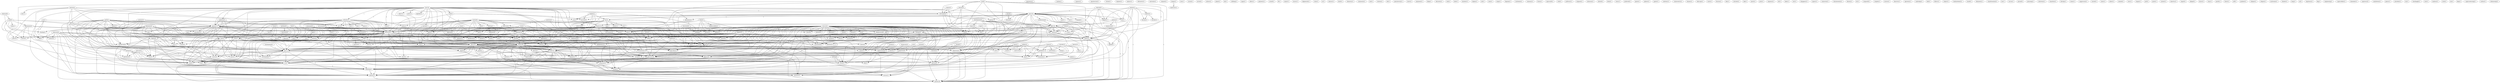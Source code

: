 digraph G {
  chemical [ label="chemical(3)" ];
  used [ label="used(2)" ];
  bonding [ label="bonding(1)" ];
  population [ label="population(1)" ];
  random [ label="random(1)" ];
  atom [ label="atom(3)" ];
  matter [ label="matter(14)" ];
  compressibility [ label="compressibility(1)" ];
  explains [ label="explains(1)" ];
  building [ label="building(1)" ];
  process [ label="process(1)" ];
  inter [ label="inter(1)" ];
  expansion [ label="expansion(2)" ];
  superior [ label="superior(1)" ];
  galaxy [ label="galaxy(2)" ];
  sun [ label="sun(1)" ];
  vicinity [ label="vicinity(1)" ];
  reproduction [ label="reproduction(1)" ];
  volume [ label="volume(1)" ];
  star [ label="star(18)" ];
  orthodox [ label="orthodox(7)" ];
  hole [ label="hole(4)" ];
  radiation [ label="radiation(2)" ];
  portion [ label="portion(2)" ];
  mass [ label="mass(10)" ];
  developed [ label="developed(1)" ];
  limit [ label="limit(4)" ];
  object [ label="object(1)" ];
  grows [ label="grows(1)" ];
  absorption [ label="absorption(1)" ];
  gamma [ label="gamma(11)" ];
  prove [ label="prove(2)" ];
  light [ label="light(14)" ];
  degree [ label="degree(3)" ];
  temperature [ label="temperature(6)" ];
  form [ label="form(3)" ];
  giant [ label="giant(2)" ];
  universe [ label="universe(37)" ];
  speed [ label="speed(13)" ];
  close [ label="close(1)" ];
  material [ label="material(14)" ];
  dwarf [ label="dwarf(6)" ];
  heat [ label="heat(1)" ];
  center [ label="center(3)" ];
  decay [ label="decay(1)" ];
  background [ label="background(2)" ];
  space [ label="space(18)" ];
  explodes [ label="explodes(1)" ];
  time [ label="time(14)" ];
  ray [ label="ray(11)" ];
  theory [ label="theory(39)" ];
  reaches [ label="reaches(1)" ];
  accretion [ label="accretion(1)" ];
  etc [ label="etc(9)" ];
  exploding [ label="exploding(1)" ];
  quasars [ label="quasars(1)" ];
  engineer [ label="engineer(1)" ];
  analysis [ label="analysis(1)" ];
  alternative [ label="alternative(1)" ];
  neutralize [ label="neutralize(1)" ];
  compute [ label="compute(1)" ];
  datum [ label="datum(2)" ];
  ward [ label="ward(2)" ];
  calls [ label="calls(3)" ];
  oregon [ label="oregon(1)" ];
  hardcover [ label="hardcover(1)" ];
  cern [ label="cern(1)" ];
  consider [ label="consider(2)" ];
  fire [ label="fire(1)" ];
  problem [ label="problem(2)" ];
  insulation [ label="insulation(1)" ];
  location [ label="location(4)" ];
  kind [ label="kind(1)" ];
  crystal [ label="crystal(1)" ];
  moved [ label="moved(1)" ];
  achieve [ label="achieve(1)" ];
  planet [ label="planet(1)" ];
  lab [ label="lab(1)" ];
  colliding [ label="colliding(1)" ];
  sagan [ label="sagan(1)" ];
  frequency [ label="frequency(4)" ];
  axis [ label="axis(1)" ];
  rate [ label="rate(3)" ];
  particle [ label="particle(3)" ];
  work [ label="work(1)" ];
  part [ label="part(1)" ];
  book [ label="book(8)" ];
  describes [ label="describes(1)" ];
  editor [ label="editor(1)" ];
  geometry [ label="geometry(1)" ];
  cornell [ label="cornell(1)" ];
  test [ label="test(1)" ];
  astronomy [ label="astronomy(6)" ];
  ph [ label="ph(1)" ];
  knew [ label="knew(1)" ];
  astronomer [ label="astronomer(1)" ];
  nature [ label="nature(3)" ];
  point [ label="point(1)" ];
  set [ label="set(1)" ];
  point [ label="point(1)" ];
  physicist [ label="physicist(16)" ];
  physics [ label="physics(2)" ];
  concluded [ label="concluded(1)" ];
  sum [ label="sum(1)" ];
  fit [ label="fit(1)" ];
  meyer [ label="meyer(1)" ];
  neutron [ label="neutron(2)" ];
  disc [ label="disc(1)" ];
  unit [ label="unit(6)" ];
  velocity [ label="velocity(3)" ];
  relation [ label="relation(3)" ];
  stephen [ label="stephen(1)" ];
  way [ label="way(4)" ];
  understand [ label="understand(1)" ];
  publicity [ label="publicity(2)" ];
  heard [ label="heard(2)" ];
  excess [ label="excess(1)" ];
  degenerate [ label="degenerate(1)" ];
  value [ label="value(1)" ];
  ec [ label="ec(2)" ];
  interact [ label="interact(1)" ];
  doubt [ label="doubt(1)" ];
  chemistry [ label="chemistry(1)" ];
  term [ label="term(1)" ];
  information [ label="information(2)" ];
  version [ label="version(1)" ];
  derive [ label="derive(1)" ];
  help [ label="help(1)" ];
  summarize [ label="summarize(1)" ];
  lack [ label="lack(1)" ];
  wish [ label="wish(1)" ];
  recommend [ label="recommend(1)" ];
  attention [ label="attention(2)" ];
  lorentz [ label="lorentz(2)" ];
  use [ label="use(1)" ];
  relative [ label="relative(1)" ];
  become [ label="become(1)" ];
  doppler [ label="doppler(1)" ];
  applied [ label="applied(1)" ];
  motion [ label="motion(16)" ];
  clue [ label="clue(2)" ];
  lightning [ label="lightning(1)" ];
  rotation [ label="rotation(1)" ];
  edu [ label="edu(1)" ];
  rejected [ label="rejected(2)" ];
  geocentricity [ label="geocentricity(1)" ];
  acceleration [ label="acceleration(3)" ];
  past [ label="past(1)" ];
  rear [ label="rear(1)" ];
  un [ label="un(1)" ];
  charged [ label="charged(1)" ];
  propulsion [ label="propulsion(3)" ];
  formula [ label="formula(1)" ];
  author [ label="author(1)" ];
  development [ label="development(2)" ];
  objects [ label="objects(3)" ];
  resistance [ label="resistance(1)" ];
  arrives [ label="arrives(1)" ];
  sub [ label="sub(1)" ];
  concept [ label="concept(2)" ];
  positron [ label="positron(2)" ];
  electron [ label="electron(4)" ];
  starts [ label="starts(2)" ];
  proponent [ label="proponent(1)" ];
  scalar [ label="scalar(2)" ];
  example [ label="example(2)" ];
  result [ label="result(2)" ];
  fudge [ label="fudge(1)" ];
  education [ label="education(1)" ];
  utah [ label="utah(1)" ];
  bode [ label="bode(1)" ];
  bachelor [ label="bachelor(1)" ];
  dogma [ label="dogma(1)" ];
  arc [ label="arc(2)" ];
  century [ label="century(1)" ];
  salt [ label="salt(1)" ];
  come [ label="come(1)" ];
  origin [ label="origin(1)" ];
  diagram [ label="diagram(1)" ];
  coincidence [ label="coincidence(1)" ];
  contains [ label="contains(3)" ];
  coordinate [ label="coordinate(1)" ];
  consult [ label="consult(1)" ];
  money [ label="money(2)" ];
  thing [ label="thing(1)" ];
  contribute [ label="contribute(1)" ];
  element [ label="element(2)" ];
  pop [ label="pop(1)" ];
  predict [ label="predict(1)" ];
  half [ label="half(7)" ];
  stop [ label="stop(1)" ];
  portland [ label="portland(2)" ];
  university [ label="university(3)" ];
  doesn [ label="doesn(1)" ];
  library [ label="library(3)" ];
  loan [ label="loan(2)" ];
  type [ label="type(2)" ];
  summary [ label="summary(1)" ];
  fusion [ label="fusion(1)" ];
  spacecraft [ label="spacecraft(1)" ];
  photon [ label="photon(2)" ];
  progression [ label="progression(1)" ];
  cited [ label="cited(1)" ];
  professor [ label="professor(1)" ];
  originate [ label="originate(1)" ];
  earth [ label="earth(5)" ];
  kill [ label="kill(1)" ];
  explain [ label="explain(2)" ];
  level [ label="level(1)" ];
  stabilizes [ label="stabilizes(1)" ];
  burst [ label="burst(1)" ];
  correspond [ label="correspond(2)" ];
  advance [ label="advance(1)" ];
  source [ label="source(3)" ];
  equilibrium [ label="equilibrium(1)" ];
  advance [ label="advance(1)" ];
  orbit [ label="orbit(2)" ];
  life [ label="life(1)" ];
  extension [ label="extension(1)" ];
  chapter [ label="chapter(3)" ];
  try [ label="try(1)" ];
  explanation [ label="explanation(3)" ];
  altered [ label="altered(1)" ];
  detail [ label="detail(1)" ];
  dimension [ label="dimension(2)" ];
  exists [ label="exists(1)" ];
  measure [ label="measure(1)" ];
  venus [ label="venus(1)" ];
  outsider [ label="outsider(1)" ];
  predicted [ label="predicted(1)" ];
  ignore [ label="ignore(1)" ];
  spheres [ label="spheres(1)" ];
  step [ label="step(1)" ];
  reciprocity [ label="reciprocity(2)" ];
  organization [ label="organization(3)" ];
  jupiter [ label="jupiter(1)" ];
  environment [ label="environment(3)" ];
  case [ label="case(2)" ];
  found [ label="found(1)" ];
  page [ label="page(1)" ];
  cost [ label="cost(1)" ];
  energy [ label="energy(2)" ];
  conforms [ label="conforms(1)" ];
  commutative [ label="commutative(1)" ];
  remains [ label="remains(1)" ];
  system [ label="system(6)" ];
  need [ label="need(1)" ];
  orbiting [ label="orbiting(1)" ];
  mathematics [ label="mathematics(1)" ];
  manner [ label="manner(1)" ];
  component [ label="component(1)" ];
  resort [ label="resort(1)" ];
  telescope [ label="telescope(1)" ];
  expands [ label="expands(1)" ];
  waste [ label="waste(1)" ];
  fraction [ label="fraction(1)" ];
  charge [ label="charge(2)" ];
  vibration [ label="vibration(1)" ];
  state [ label="state(2)" ];
  respect [ label="respect(2)" ];
  move [ label="move(1)" ];
  idea [ label="idea(1)" ];
  calculate [ label="calculate(1)" ];
  lake [ label="lake(1)" ];
  match [ label="match(1)" ];
  uw [ label="uw(3)" ];
  sector [ label="sector(2)" ];
  structure [ label="structure(4)" ];
  started [ label="started(1)" ];
  success [ label="success(1)" ];
  existence [ label="existence(1)" ];
  print [ label="print(1)" ];
  relativity [ label="relativity(6)" ];
  perihelion [ label="perihelion(1)" ];
  sequence [ label="sequence(1)" ];
  literature [ label="literature(1)" ];
  collider [ label="collider(5)" ];
  contruction [ label="contruction(1)" ];
  create [ label="create(1)" ];
  paragraph [ label="paragraph(2)" ];
  give [ label="give(1)" ];
  ufo [ label="ufo(1)" ];
  takes [ label="takes(1)" ];
  rest [ label="rest(1)" ];
  reason [ label="reason(2)" ];
  science [ label="science(7)" ];
  field [ label="field(2)" ];
  works [ label="works(1)" ];
  disappears [ label="disappears(1)" ];
  cygnus [ label="cygnus(1)" ];
  connection [ label="connection(1)" ];
  dissemination [ label="dissemination(1)" ];
  density [ label="density(1)" ];
  list [ label="list(1)" ];
  formation [ label="formation(3)" ];
  compared [ label="compared(1)" ];
  makes [ label="makes(1)" ];
  complex [ label="complex(1)" ];
  inverse [ label="inverse(1)" ];
  force [ label="force(4)" ];
  deserves [ label="deserves(1)" ];
  operation [ label="operation(1)" ];
  cambridge [ label="cambridge(1)" ];
  reference [ label="reference(3)" ];
  aggregate [ label="aggregate(1)" ];
  died [ label="died(1)" ];
  follows [ label="follows(1)" ];
  subject [ label="subject(1)" ];
  bombardment [ label="bombardment(1)" ];
  larson [ label="larson(2)" ];
  promote [ label="promote(1)" ];
  generate [ label="generate(1)" ];
  model [ label="model(1)" ];
  present [ label="present(1)" ];
  iron [ label="iron(4)" ];
  ronald [ label="ronald(1)" ];
  eliminates [ label="eliminates(1)" ];
  flux [ label="flux(1)" ];
  transformation [ label="transformation(2)" ];
  find [ label="find(1)" ];
  law [ label="law(1)" ];
  everyone [ label="everyone(2)" ];
  cnsvax [ label="cnsvax(1)" ];
  ground [ label="ground(2)" ];
  poisoning [ label="poisoning(1)" ];
  substitute [ label="substitute(1)" ];
  transform [ label="transform(1)" ];
  develop [ label="develop(1)" ];
  comes [ label="comes(1)" ];
  larson [ label="larson(44)" ];
  box [ label="box(2)" ];
  suppression [ label="suppression(1)" ];
  nothing [ label="nothing(4)" ];
  wasted [ label="wasted(1)" ];
  dewey [ label="dewey(13)" ];
  water [ label="water(1)" ];
  robert [ label="robert(1)" ];
  electro [ label="electro(2)" ];
  pushes [ label="pushes(1)" ];
  explosion [ label="explosion(2)" ];
  seemed [ label="seemed(1)" ];
  uwec [ label="uwec(1)" ];
  oregon [ label="oregon(1)" ];
  reagon [ label="reagon(1)" ];
  mercury [ label="mercury(2)" ];
  consequence [ label="consequence(3)" ];
  fall [ label="fall(1)" ];
  prof [ label="prof(1)" ];
  quote [ label="quote(1)" ];
  context [ label="context(1)" ];
  texas [ label="texas(2)" ];
  journal [ label="journal(2)" ];
  emeritus [ label="emeritus(1)" ];
  regard [ label="regard(1)" ];
  alleged [ label="alleged(1)" ];
  factor [ label="factor(2)" ];
  stays [ label="stays(1)" ];
  pacific [ label="pacific(1)" ];
  forest [ label="forest(1)" ];
  self [ label="self(1)" ];
  gradient [ label="gradient(1)" ];
  collapse [ label="collapse(1)" ];
  society [ label="society(3)" ];
  religion [ label="religion(1)" ];
  mcelwaine [ label="mcelwaine(1)" ];
  wheeler [ label="wheeler(1)" ];
  bang [ label="bang(1)" ];
  ad [ label="ad(1)" ];
  impotence [ label="impotence(1)" ];
  flag [ label="flag(1)" ];
  engineering [ label="engineering(1)" ];
  fantasy [ label="fantasy(3)" ];
  supercollider [ label="supercollider(1)" ];
  remember [ label="remember(1)" ];
  supernova [ label="supernova(2)" ];
  annihilation [ label="annihilation(1)" ];
  genius [ label="genius(1)" ];
  president [ label="president(1)" ];
  city [ label="city(1)" ];
  boondoggle [ label="boondoggle(1)" ];
  note [ label="note(1)" ];
  madison [ label="madison(1)" ];
  clock [ label="clock(1)" ];
  see [ label="see(1)" ];
  keep [ label="keep(1)" ];
  superconducting [ label="superconducting(1)" ];
  surface [ label="surface(1)" ];
  relationship [ label="relationship(2)" ];
  chemical -> used [ label="1" ];
  chemical -> bonding [ label="1" ];
  atom -> matter [ label="1" ];
  atom -> compressibility [ label="1" ];
  atom -> explains [ label="1" ];
  atom -> building [ label="1" ];
  atom -> process [ label="1" ];
  atom -> inter [ label="1" ];
  atom -> expansion [ label="1" ];
  galaxy -> sun [ label="1" ];
  galaxy -> vicinity [ label="1" ];
  star -> orthodox [ label="1" ];
  star -> hole [ label="1" ];
  star -> radiation [ label="1" ];
  star -> portion [ label="2" ];
  star -> mass [ label="4" ];
  star -> developed [ label="1" ];
  star -> limit [ label="2" ];
  star -> object [ label="1" ];
  star -> grows [ label="1" ];
  star -> absorption [ label="1" ];
  star -> gamma [ label="1" ];
  star -> prove [ label="1" ];
  star -> light [ label="3" ];
  star -> degree [ label="1" ];
  star -> temperature [ label="2" ];
  star -> form [ label="2" ];
  star -> giant [ label="3" ];
  star -> universe [ label="1" ];
  star -> speed [ label="3" ];
  star -> close [ label="1" ];
  star -> material [ label="6" ];
  star -> dwarf [ label="5" ];
  star -> heat [ label="3" ];
  star -> center [ label="4" ];
  star -> decay [ label="1" ];
  star -> background [ label="1" ];
  star -> space [ label="2" ];
  star -> explodes [ label="2" ];
  star -> time [ label="1" ];
  star -> ray [ label="1" ];
  star -> theory [ label="1" ];
  star -> reaches [ label="1" ];
  star -> sun [ label="1" ];
  star -> vicinity [ label="1" ];
  star -> accretion [ label="1" ];
  star -> etc [ label="4" ];
  star -> exploding [ label="4" ];
  star -> quasars [ label="3" ];
  datum -> developed [ label="1" ];
  datum -> ward [ label="1" ];
  datum -> calls [ label="1" ];
  oregon -> hardcover [ label="1" ];
  consider -> fire [ label="1" ];
  consider -> problem [ label="1" ];
  consider -> insulation [ label="1" ];
  consider -> location [ label="1" ];
  consider -> kind [ label="1" ];
  frequency -> axis [ label="2" ];
  frequency -> rate [ label="2" ];
  frequency -> particle [ label="2" ];
  work -> part [ label="1" ];
  work -> universe [ label="1" ];
  work -> book [ label="1" ];
  work -> describes [ label="1" ];
  orthodox -> test [ label="1" ];
  orthodox -> gamma [ label="1" ];
  orthodox -> prove [ label="1" ];
  orthodox -> astronomy [ label="1" ];
  orthodox -> ph [ label="1" ];
  orthodox -> form [ label="1" ];
  orthodox -> universe [ label="1" ];
  orthodox -> knew [ label="1" ];
  orthodox -> astronomer [ label="1" ];
  orthodox -> nature [ label="1" ];
  orthodox -> point [ label="1" ];
  orthodox -> set [ label="1" ];
  orthodox -> point [ label="1" ];
  orthodox -> time [ label="1" ];
  orthodox -> ray [ label="1" ];
  orthodox -> theory [ label="2" ];
  orthodox -> physicist [ label="1" ];
  orthodox -> etc [ label="1" ];
  orthodox -> physics [ label="1" ];
  orthodox -> quasars [ label="1" ];
  hole -> concluded [ label="2" ];
  hole -> prove [ label="1" ];
  hole -> sum [ label="2" ];
  hole -> theory [ label="1" ];
  radiation -> gamma [ label="1" ];
  radiation -> ray [ label="1" ];
  radiation -> etc [ label="1" ];
  radiation -> exploding [ label="1" ];
  radiation -> quasars [ label="1" ];
  neutron -> mass [ label="1" ];
  neutron -> giant [ label="1" ];
  neutron -> material [ label="1" ];
  neutron -> dwarf [ label="1" ];
  neutron -> heat [ label="1" ];
  neutron -> center [ label="1" ];
  neutron -> etc [ label="1" ];
  neutron -> exploding [ label="1" ];
  neutron -> disc [ label="1" ];
  unit -> velocity [ label="1" ];
  unit -> developed [ label="1" ];
  unit -> ward [ label="1" ];
  unit -> light [ label="2" ];
  unit -> axis [ label="2" ];
  unit -> relation [ label="2" ];
  unit -> calls [ label="1" ];
  unit -> speed [ label="3" ];
  unit -> rate [ label="2" ];
  unit -> particle [ label="1" ];
  stephen -> concluded [ label="1" ];
  stephen -> way [ label="1" ];
  stephen -> understand [ label="1" ];
  stephen -> sum [ label="1" ];
  stephen -> publicity [ label="1" ];
  stephen -> heard [ label="1" ];
  used -> term [ label="1" ];
  used -> information [ label="1" ];
  used -> prove [ label="1" ];
  used -> version [ label="1" ];
  used -> universe [ label="1" ];
  used -> derive [ label="1" ];
  used -> help [ label="1" ];
  velocity -> developed [ label="1" ];
  velocity -> ward [ label="1" ];
  velocity -> relation [ label="2" ];
  velocity -> calls [ label="1" ];
  wish -> book [ label="1" ];
  wish -> recommend [ label="1" ];
  wish -> attention [ label="1" ];
  lorentz -> mass [ label="1" ];
  lorentz -> use [ label="1" ];
  lorentz -> relative [ label="1" ];
  lorentz -> become [ label="1" ];
  lorentz -> doppler [ label="1" ];
  lorentz -> light [ label="1" ];
  lorentz -> speed [ label="1" ];
  lorentz -> applied [ label="1" ];
  lorentz -> quasars [ label="1" ];
  lorentz -> motion [ label="1" ];
  clue -> part [ label="1" ];
  clue -> lightning [ label="1" ];
  clue -> universe [ label="1" ];
  clue -> book [ label="1" ];
  clue -> describes [ label="1" ];
  rejected -> mass [ label="1" ];
  rejected -> use [ label="1" ];
  rejected -> doppler [ label="1" ];
  rejected -> light [ label="1" ];
  rejected -> speed [ label="1" ];
  rejected -> quasars [ label="1" ];
  rejected -> motion [ label="1" ];
  portion -> temperature [ label="1" ];
  portion -> close [ label="1" ];
  portion -> space [ label="1" ];
  mass -> concluded [ label="1" ];
  mass -> use [ label="1" ];
  mass -> acceleration [ label="2" ];
  mass -> limit [ label="1" ];
  mass -> past [ label="1" ];
  mass -> absorption [ label="1" ];
  mass -> rear [ label="1" ];
  mass -> doppler [ label="1" ];
  mass -> light [ label="3" ];
  mass -> sum [ label="1" ];
  mass -> un [ label="1" ];
  mass -> giant [ label="1" ];
  mass -> charged [ label="1" ];
  mass -> speed [ label="3" ];
  mass -> material [ label="1" ];
  mass -> heard [ label="1" ];
  mass -> dwarf [ label="1" ];
  mass -> heat [ label="1" ];
  mass -> center [ label="1" ];
  mass -> decay [ label="1" ];
  mass -> propulsion [ label="1" ];
  mass -> formula [ label="1" ];
  mass -> physicist [ label="1" ];
  mass -> accretion [ label="1" ];
  mass -> exploding [ label="1" ];
  mass -> quasars [ label="1" ];
  mass -> motion [ label="1" ];
  developed -> ward [ label="1" ];
  developed -> way [ label="1" ];
  developed -> author [ label="1" ];
  developed -> relation [ label="1" ];
  developed -> speed [ label="1" ];
  developed -> book [ label="1" ];
  development -> objects [ label="1" ];
  development -> resistance [ label="1" ];
  development -> arrives [ label="1" ];
  development -> sub [ label="1" ];
  development -> nature [ label="1" ];
  development -> dwarf [ label="1" ];
  development -> theory [ label="1" ];
  development -> concept [ label="1" ];
  development -> quasars [ label="1" ];
  development -> motion [ label="1" ];
  positron -> matter [ label="1" ];
  positron -> electron [ label="1" ];
  positron -> particle [ label="1" ];
  scalar -> ward [ label="1" ];
  scalar -> relation [ label="1" ];
  scalar -> example [ label="1" ];
  scalar -> universe [ label="1" ];
  scalar -> speed [ label="1" ];
  scalar -> result [ label="1" ];
  scalar -> expansion [ label="1" ];
  scalar -> motion [ label="1" ];
  arc -> prove [ label="1" ];
  arc -> century [ label="1" ];
  arc -> help [ label="1" ];
  acceleration -> light [ label="1" ];
  acceleration -> speed [ label="1" ];
  objects -> sub [ label="3" ];
  objects -> universe [ label="3" ];
  objects -> dwarf [ label="3" ];
  objects -> coincidence [ label="1" ];
  objects -> quasars [ label="3" ];
  contains -> gamma [ label="1" ];
  contains -> author [ label="1" ];
  contains -> degree [ label="1" ];
  contains -> universe [ label="1" ];
  contains -> background [ label="1" ];
  contains -> ray [ label="1" ];
  contains -> etc [ label="1" ];
  contains -> exploding [ label="1" ];
  contains -> quasars [ label="1" ];
  information -> version [ label="1" ];
  information -> universe [ label="1" ];
  information -> derive [ label="1" ];
  information -> consult [ label="1" ];
  information -> etc [ label="1" ];
  money -> thing [ label="1" ];
  money -> contribute [ label="1" ];
  money -> problem [ label="1" ];
  money -> insulation [ label="1" ];
  money -> location [ label="1" ];
  money -> kind [ label="1" ];
  limit -> element [ label="1" ];
  way -> understand [ label="1" ];
  way -> pop [ label="1" ];
  way -> gamma [ label="1" ];
  way -> predict [ label="1" ];
  way -> publicity [ label="1" ];
  way -> half [ label="1" ];
  way -> space [ label="1" ];
  way -> ray [ label="1" ];
  way -> physicist [ label="1" ];
  way -> stop [ label="1" ];
  portland -> university [ label="1" ];
  portland -> doesn [ label="1" ];
  portland -> inter [ label="1" ];
  portland -> library [ label="1" ];
  portland -> loan [ label="1" ];
  type -> temperature [ label="1" ];
  type -> reaches [ label="1" ];
  photon -> progression [ label="1" ];
  photon -> light [ label="1" ];
  photon -> speed [ label="1" ];
  earth -> gamma [ label="1" ];
  earth -> kill [ label="1" ];
  earth -> explain [ label="1" ];
  earth -> close [ label="1" ];
  earth -> level [ label="1" ];
  earth -> stabilizes [ label="1" ];
  earth -> coincidence [ label="1" ];
  earth -> space [ label="2" ];
  earth -> ray [ label="1" ];
  earth -> burst [ label="1" ];
  earth -> correspond [ label="1" ];
  earth -> theory [ label="1" ];
  earth -> location [ label="1" ];
  earth -> advance [ label="1" ];
  earth -> source [ label="2" ];
  earth -> etc [ label="2" ];
  earth -> equilibrium [ label="1" ];
  earth -> advance [ label="1" ];
  earth -> orbit [ label="1" ];
  earth -> life [ label="1" ];
  chapter -> resistance [ label="1" ];
  chapter -> version [ label="1" ];
  chapter -> arrives [ label="1" ];
  chapter -> try [ label="1" ];
  chapter -> derive [ label="1" ];
  chapter -> nature [ label="1" ];
  chapter -> book [ label="1" ];
  chapter -> theory [ label="1" ];
  chapter -> concept [ label="1" ];
  chapter -> explanation [ label="1" ];
  dimension -> exists [ label="1" ];
  dimension -> measure [ label="1" ];
  dimension -> space [ label="1" ];
  relative -> become [ label="1" ];
  relative -> outsider [ label="1" ];
  gamma -> kill [ label="1" ];
  gamma -> sub [ label="1" ];
  gamma -> step [ label="1" ];
  gamma -> calls [ label="1" ];
  gamma -> universe [ label="3" ];
  gamma -> half [ label="1" ];
  gamma -> nature [ label="1" ];
  gamma -> dwarf [ label="1" ];
  gamma -> coincidence [ label="1" ];
  gamma -> space [ label="2" ];
  gamma -> burst [ label="1" ];
  gamma -> correspond [ label="1" ];
  gamma -> source [ label="1" ];
  gamma -> etc [ label="1" ];
  gamma -> exploding [ label="1" ];
  gamma -> quasars [ label="3" ];
  gamma -> orbit [ label="1" ];
  gamma -> life [ label="1" ];
  reciprocity -> organization [ label="1" ];
  matter -> environment [ label="1" ];
  matter -> calls [ label="1" ];
  matter -> giant [ label="1" ];
  matter -> problem [ label="2" ];
  matter -> insulation [ label="2" ];
  matter -> universe [ label="4" ];
  matter -> case [ label="2" ];
  matter -> found [ label="1" ];
  matter -> half [ label="2" ];
  matter -> exists [ label="1" ];
  matter -> material [ label="2" ];
  matter -> dwarf [ label="1" ];
  matter -> heat [ label="1" ];
  matter -> book [ label="2" ];
  matter -> center [ label="1" ];
  matter -> describes [ label="1" ];
  matter -> page [ label="1" ];
  matter -> space [ label="2" ];
  matter -> ray [ label="2" ];
  matter -> location [ label="2" ];
  matter -> physicist [ label="1" ];
  matter -> etc [ label="2" ];
  matter -> exploding [ label="1" ];
  matter -> cost [ label="2" ];
  matter -> energy [ label="1" ];
  matter -> kind [ label="2" ];
  system -> light [ label="2" ];
  system -> need [ label="1" ];
  system -> orbiting [ label="1" ];
  system -> calls [ label="1" ];
  system -> mathematics [ label="1" ];
  system -> giant [ label="1" ];
  system -> universe [ label="1" ];
  system -> speed [ label="2" ];
  system -> electron [ label="2" ];
  system -> material [ label="1" ];
  system -> dwarf [ label="1" ];
  system -> heat [ label="1" ];
  system -> center [ label="1" ];
  system -> manner [ label="1" ];
  system -> space [ label="1" ];
  system -> time [ label="1" ];
  system -> component [ label="1" ];
  system -> etc [ label="1" ];
  system -> resort [ label="1" ];
  system -> exploding [ label="1" ];
  light -> axis [ label="1" ];
  light -> relation [ label="1" ];
  light -> calls [ label="1" ];
  light -> temperature [ label="1" ];
  light -> speed [ label="2" ];
  light -> material [ label="1" ];
  light -> space [ label="1" ];
  light -> expands [ label="1" ];
  light -> quasars [ label="2" ];
  light -> motion [ label="2" ];
  light -> rate [ label="1" ];
  charge -> vibration [ label="1" ];
  charge -> propulsion [ label="1" ];
  charge -> particle [ label="1" ];
  state -> relation [ label="1" ];
  state -> space [ label="1" ];
  state -> respect [ label="1" ];
  state -> motion [ label="1" ];
  state -> move [ label="1" ];
  explain -> bonding [ label="1" ];
  explain -> universe [ label="1" ];
  uw -> organization [ label="1" ];
  sector -> calls [ label="1" ];
  sector -> book [ label="1" ];
  sector -> page [ label="1" ];
  sector -> ray [ label="1" ];
  structure -> example [ label="1" ];
  structure -> universe [ label="1" ];
  structure -> explains [ label="1" ];
  structure -> building [ label="1" ];
  structure -> process [ label="1" ];
  structure -> started [ label="1" ];
  structure -> book [ label="2" ];
  structure -> success [ label="1" ];
  structure -> existence [ label="1" ];
  relativity -> century [ label="1" ];
  relativity -> speed [ label="1" ];
  relativity -> help [ label="1" ];
  relativity -> point [ label="1" ];
  relativity -> point [ label="1" ];
  relativity -> perihelion [ label="1" ];
  relativity -> quasars [ label="1" ];
  relativity -> motion [ label="1" ];
  relativity -> orbit [ label="1" ];
  relativity -> rate [ label="1" ];
  astronomy -> literature [ label="1" ];
  astronomy -> universe [ label="2" ];
  astronomy -> astronomer [ label="1" ];
  astronomy -> point [ label="1" ];
  astronomy -> set [ label="2" ];
  astronomy -> point [ label="1" ];
  astronomy -> physicist [ label="1" ];
  astronomy -> etc [ label="2" ];
  collider -> contruction [ label="1" ];
  collider -> problem [ label="1" ];
  collider -> insulation [ label="1" ];
  collider -> location [ label="1" ];
  collider -> create [ label="1" ];
  collider -> cost [ label="1" ];
  collider -> kind [ label="1" ];
  relation -> calls [ label="1" ];
  relation -> speed [ label="1" ];
  relation -> motion [ label="1" ];
  paragraph -> universe [ label="1" ];
  paragraph -> nature [ label="1" ];
  paragraph -> give [ label="1" ];
  paragraph -> theory [ label="1" ];
  paragraph -> concept [ label="1" ];
  paragraph -> motion [ label="1" ];
  university -> doesn [ label="1" ];
  degree -> background [ label="1" ];
  degree -> reason [ label="1" ];
  degree -> ray [ label="1" ];
  degree -> etc [ label="1" ];
  degree -> exploding [ label="1" ];
  degree -> quasars [ label="1" ];
  calls -> mathematics [ label="1" ];
  calls -> space [ label="1" ];
  calls -> time [ label="1" ];
  calls -> component [ label="1" ];
  temperature -> decay [ label="2" ];
  temperature -> reaches [ label="2" ];
  temperature -> accretion [ label="2" ];
  temperature -> element [ label="1" ];
  un -> literature [ label="1" ];
  un -> speed [ label="1" ];
  un -> etc [ label="1" ];
  un -> physics [ label="1" ];
  un -> science [ label="1" ];
  field -> set [ label="1" ];
  field -> works [ label="1" ];
  giant -> heat [ label="1" ];
  giant -> space [ label="1" ];
  formation -> half [ label="1" ];
  formation -> material [ label="1" ];
  formation -> dwarf [ label="1" ];
  formation -> heat [ label="1" ];
  formation -> center [ label="1" ];
  formation -> background [ label="1" ];
  formation -> ray [ label="1" ];
  formation -> sun [ label="1" ];
  formation -> vicinity [ label="1" ];
  formation -> etc [ label="2" ];
  formation -> resort [ label="1" ];
  formation -> exploding [ label="2" ];
  formation -> quasars [ label="1" ];
  publicity -> attention [ label="1" ];
  publicity -> physicist [ label="1" ];
  publicity -> organization [ label="1" ];
  problem -> insulation [ label="1" ];
  problem -> makes [ label="1" ];
  problem -> kind [ label="1" ];
  example -> started [ label="1" ];
  example -> book [ label="1" ];
  example -> result [ label="1" ];
  example -> success [ label="1" ];
  example -> motion [ label="1" ];
  example -> existence [ label="1" ];
  force -> formula [ label="1" ];
  universe -> derive [ label="2" ];
  universe -> case [ label="1" ];
  universe -> speed [ label="1" ];
  universe -> half [ label="1" ];
  universe -> nature [ label="1" ];
  universe -> exists [ label="1" ];
  universe -> set [ label="1" ];
  universe -> dwarf [ label="2" ];
  universe -> started [ label="1" ];
  universe -> book [ label="6" ];
  universe -> space [ label="5" ];
  universe -> time [ label="4" ];
  universe -> ray [ label="1" ];
  universe -> recommend [ label="2" ];
  universe -> concept [ label="1" ];
  universe -> component [ label="3" ];
  universe -> result [ label="2" ];
  universe -> explanation [ label="1" ];
  universe -> success [ label="1" ];
  universe -> quasars [ label="2" ];
  universe -> motion [ label="3" ];
  universe -> existence [ label="1" ];
  speed -> applied [ label="1" ];
  speed -> expands [ label="1" ];
  speed -> quasars [ label="2" ];
  speed -> motion [ label="2" ];
  close -> space [ label="1" ];
  close -> ray [ label="1" ];
  close -> burst [ label="1" ];
  close -> location [ label="1" ];
  close -> source [ label="1" ];
  close -> life [ label="1" ];
  electron -> material [ label="1" ];
  electron -> level [ label="1" ];
  electron -> stabilizes [ label="1" ];
  electron -> reference [ label="1" ];
  electron -> manner [ label="1" ];
  electron -> respect [ label="1" ];
  electron -> location [ label="1" ];
  electron -> aggregate [ label="1" ];
  electron -> equilibrium [ label="1" ];
  half -> exists [ label="2" ];
  half -> book [ label="1" ];
  half -> page [ label="1" ];
  half -> space [ label="3" ];
  half -> ray [ label="1" ];
  half -> sun [ label="1" ];
  half -> vicinity [ label="1" ];
  nature -> background [ label="1" ];
  nature -> ray [ label="1" ];
  nature -> etc [ label="1" ];
  nature -> exploding [ label="1" ];
  nature -> quasars [ label="2" ];
  point -> etc [ label="1" ];
  point -> orbit [ label="1" ];
  point -> rate [ label="1" ];
  larson -> explains [ label="1" ];
  larson -> material [ label="1" ];
  larson -> building [ label="1" ];
  larson -> process [ label="1" ];
  larson -> dwarf [ label="2" ];
  larson -> promote [ label="1" ];
  larson -> started [ label="2" ];
  larson -> vibration [ label="1" ];
  larson -> point [ label="1" ];
  larson -> book [ label="8" ];
  larson -> center [ label="1" ];
  larson -> describes [ label="2" ];
  larson -> page [ label="1" ];
  larson -> generate [ label="1" ];
  larson -> reason [ label="1" ];
  larson -> model [ label="1" ];
  larson -> space [ label="3" ];
  larson -> consult [ label="1" ];
  larson -> time [ label="4" ];
  larson -> ray [ label="3" ];
  larson -> recommend [ label="1" ];
  larson -> inter [ label="1" ];
  larson -> attention [ label="2" ];
  larson -> physicist [ label="2" ];
  larson -> component [ label="1" ];
  larson -> etc [ label="5" ];
  larson -> result [ label="1" ];
  larson -> physics [ label="3" ];
  larson -> success [ label="1" ];
  larson -> expansion [ label="1" ];
  larson -> organization [ label="4" ];
  larson -> quasars [ label="2" ];
  larson -> motion [ label="1" ];
  larson -> existence [ label="1" ];
  larson -> science [ label="1" ];
  larson -> present [ label="1" ];
  larson -> iron [ label="1" ];
  larson -> energy [ label="2" ];
  larson -> rate [ label="1" ];
  larson -> particle [ label="2" ];
  material -> level [ label="1" ];
  material -> stabilizes [ label="1" ];
  material -> dwarf [ label="1" ];
  material -> heat [ label="1" ];
  material -> center [ label="3" ];
  material -> flux [ label="1" ];
  material -> space [ label="5" ];
  material -> time [ label="1" ];
  material -> ray [ label="2" ];
  material -> expands [ label="1" ];
  material -> aggregate [ label="1" ];
  material -> equilibrium [ label="1" ];
  material -> exploding [ label="1" ];
  heard -> concept [ label="1" ];
  heard -> physicist [ label="1" ];
  heard -> find [ label="1" ];
  everyone -> recommend [ label="1" ];
  everyone -> etc [ label="1" ];
  everyone -> result [ label="1" ];
  dwarf -> heat [ label="2" ];
  dwarf -> center [ label="1" ];
  dwarf -> time [ label="1" ];
  dwarf -> theory [ label="1" ];
  dwarf -> quasars [ label="1" ];
  point -> etc [ label="1" ];
  point -> orbit [ label="1" ];
  point -> rate [ label="1" ];
  book -> describes [ label="1" ];
  book -> ray [ label="1" ];
  book -> motion [ label="1" ];
  book -> existence [ label="1" ];
  center -> time [ label="1" ];
  center -> exploding [ label="1" ];
  larson -> describes [ label="2" ];
  larson -> page [ label="1" ];
  larson -> generate [ label="1" ];
  larson -> reason [ label="1" ];
  larson -> model [ label="1" ];
  larson -> space [ label="3" ];
  larson -> consult [ label="1" ];
  larson -> time [ label="4" ];
  larson -> ray [ label="3" ];
  larson -> recommend [ label="1" ];
  larson -> inter [ label="1" ];
  larson -> attention [ label="2" ];
  larson -> physicist [ label="2" ];
  larson -> component [ label="1" ];
  larson -> etc [ label="5" ];
  larson -> result [ label="1" ];
  larson -> physics [ label="3" ];
  larson -> success [ label="1" ];
  larson -> expansion [ label="1" ];
  larson -> organization [ label="4" ];
  larson -> quasars [ label="2" ];
  larson -> motion [ label="1" ];
  larson -> existence [ label="1" ];
  larson -> science [ label="1" ];
  larson -> present [ label="1" ];
  larson -> iron [ label="1" ];
  larson -> energy [ label="2" ];
  larson -> rate [ label="1" ];
  larson -> particle [ label="2" ];
  box -> inter [ label="1" ];
  box -> library [ label="1" ];
  box -> loan [ label="1" ];
  reference -> manner [ label="1" ];
  nothing -> etc [ label="1" ];
  nothing -> result [ label="1" ];
  nothing -> motion [ label="1" ];
  background -> ray [ label="1" ];
  background -> etc [ label="1" ];
  background -> exploding [ label="1" ];
  background -> quasars [ label="1" ];
  dewey -> space [ label="1" ];
  dewey -> time [ label="1" ];
  dewey -> ray [ label="1" ];
  dewey -> recommend [ label="1" ];
  dewey -> attention [ label="1" ];
  dewey -> physicist [ label="1" ];
  dewey -> component [ label="1" ];
  dewey -> etc [ label="2" ];
  dewey -> result [ label="1" ];
  dewey -> energy [ label="1" ];
  space -> time [ label="2" ];
  space -> ray [ label="1" ];
  space -> expands [ label="1" ];
  space -> electro [ label="1" ];
  space -> propulsion [ label="1" ];
  space -> burst [ label="1" ];
  space -> pushes [ label="1" ];
  space -> respect [ label="1" ];
  space -> correspond [ label="1" ];
  space -> location [ label="2" ];
  space -> component [ label="2" ];
  space -> source [ label="1" ];
  space -> motion [ label="4" ];
  space -> life [ label="1" ];
  space -> explosion [ label="1" ];
  mercury -> perihelion [ label="1" ];
  mercury -> orbit [ label="1" ];
  mercury -> rate [ label="1" ];
  consequence -> ray [ label="1" ];
  time -> expands [ label="1" ];
  time -> pushes [ label="1" ];
  time -> physicist [ label="1" ];
  time -> component [ label="2" ];
  time -> fall [ label="1" ];
  time -> etc [ label="2" ];
  time -> resort [ label="1" ];
  time -> exploding [ label="1" ];
  time -> physics [ label="1" ];
  time -> quasars [ label="1" ];
  time -> motion [ label="1" ];
  time -> explosion [ label="1" ];
  ray -> burst [ label="1" ];
  ray -> correspond [ label="1" ];
  ray -> source [ label="1" ];
  ray -> etc [ label="1" ];
  ray -> exploding [ label="1" ];
  ray -> quasars [ label="3" ];
  ray -> orbit [ label="1" ];
  ray -> life [ label="1" ];
  electro -> concept [ label="1" ];
  electro -> find [ label="1" ];
  propulsion -> concept [ label="1" ];
  propulsion -> find [ label="1" ];
  inter -> library [ label="2" ];
  inter -> expansion [ label="1" ];
  inter -> loan [ label="2" ];
  texas -> location [ label="1" ];
  texas -> create [ label="1" ];
  texas -> cost [ label="1" ];
  texas -> kind [ label="1" ];
  journal -> organization [ label="1" ];
  attention -> organization [ label="1" ];
  respect -> motion [ label="1" ];
  theory -> concept [ label="1" ];
  theory -> physicist [ label="2" ];
  theory -> component [ label="1" ];
  theory -> etc [ label="5" ];
  theory -> result [ label="1" ];
  theory -> works [ label="1" ];
  theory -> physics [ label="4" ];
  theory -> success [ label="1" ];
  theory -> expansion [ label="1" ];
  theory -> organization [ label="3" ];
  theory -> quasars [ label="1" ];
  theory -> motion [ label="1" ];
  theory -> existence [ label="1" ];
  theory -> science [ label="1" ];
  theory -> energy [ label="1" ];
  theory -> rate [ label="1" ];
  theory -> particle [ label="2" ];
  location -> kind [ label="1" ];
  location -> life [ label="1" ];
  concept -> find [ label="1" ];
  physicist -> component [ label="1" ];
  physicist -> etc [ label="3" ];
  physicist -> result [ label="1" ];
  physicist -> energy [ label="1" ];
  physicist -> particle [ label="1" ];
  advance -> etc [ label="1" ];
  advance -> perihelion [ label="1" ];
  advance -> orbit [ label="1" ];
  advance -> rate [ label="1" ];
  society -> organization [ label="2" ];
  source -> life [ label="1" ];
  etc -> exploding [ label="2" ];
  etc -> quasars [ label="1" ];
  etc -> energy [ label="2" ];
  exploding -> success [ label="1" ];
  exploding -> quasars [ label="1" ];
  exploding -> existence [ label="1" ];
  fantasy -> expansion [ label="1" ];
  fantasy -> motion [ label="1" ];
  expansion -> motion [ label="1" ];
  advance -> orbit [ label="1" ];
  advance -> rate [ label="1" ];
  quasars -> motion [ label="1" ];
  orbit -> rate [ label="1" ];
}
